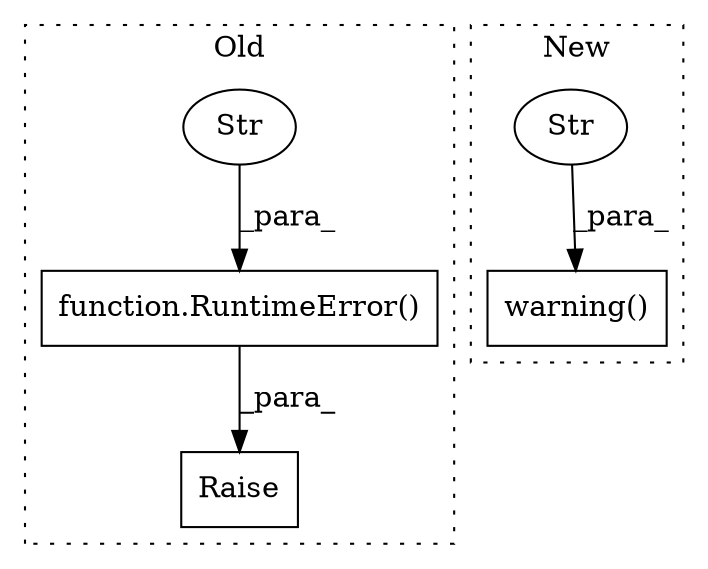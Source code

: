 digraph G {
subgraph cluster0 {
1 [label="function.RuntimeError()" a="75" s="6769,7027" l="34,18" shape="box"];
3 [label="Str" a="66" s="6803" l="224" shape="ellipse"];
4 [label="Raise" a="91" s="6763" l="6" shape="box"];
label = "Old";
style="dotted";
}
subgraph cluster1 {
2 [label="warning()" a="75" s="7743,8243" l="32,14" shape="box"];
5 [label="Str" a="66" s="7775" l="468" shape="ellipse"];
label = "New";
style="dotted";
}
1 -> 4 [label="_para_"];
3 -> 1 [label="_para_"];
5 -> 2 [label="_para_"];
}